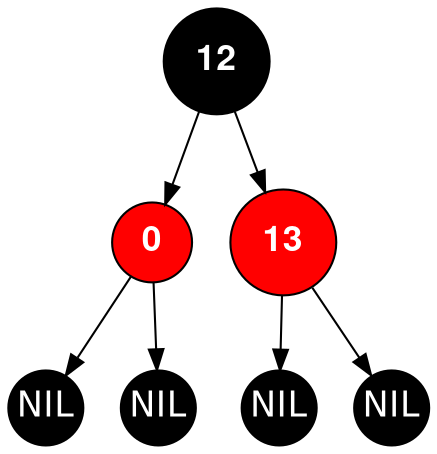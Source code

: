 digraph tree {
node [shape = circle , style = filled, fillcolor = black, fontcolor = white,fontname = "helvetica bold", fontsize = 17];
12 -> 0;
0 [fillcolor = red];
0 -> pGgXrpNrvY;
pGgXrpNrvY[label = NIL, fixedsize = true, fontname = "helvetica"];
0 [fillcolor = red];
0 -> StMwCYSYyC;
StMwCYSYyC[label = NIL, fixedsize = true, fontname = "helvetica"];
12 -> 13;
13 [fillcolor = red];
13 -> QPEvIkEffm;
QPEvIkEffm[label = NIL, fixedsize = true, fontname = "helvetica"];
13 [fillcolor = red];
13 -> zNiMKKASVW;
zNiMKKASVW[label = NIL, fixedsize = true, fontname = "helvetica"];
}